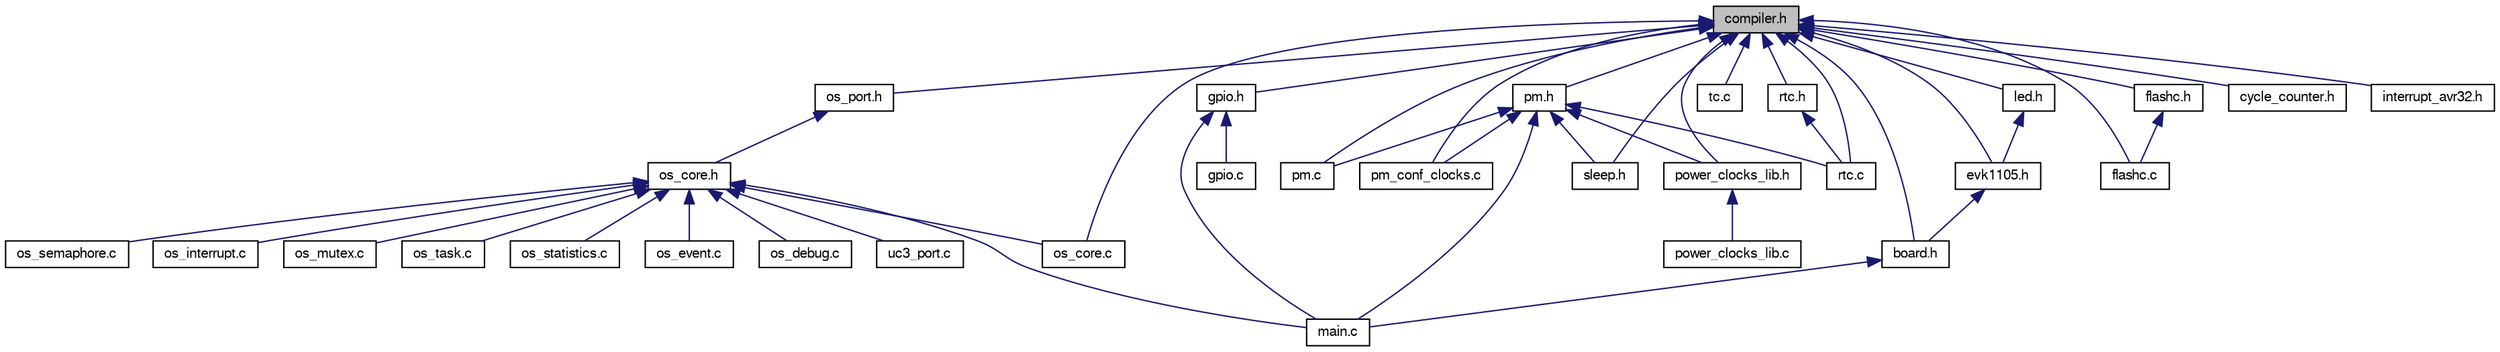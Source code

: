 digraph G
{
  edge [fontname="FreeSans",fontsize="10",labelfontname="FreeSans",labelfontsize="10"];
  node [fontname="FreeSans",fontsize="10",shape=record];
  Node1 [label="compiler.h",height=0.2,width=0.4,color="black", fillcolor="grey75", style="filled" fontcolor="black"];
  Node1 -> Node2 [dir=back,color="midnightblue",fontsize="10",style="solid",fontname="FreeSans"];
  Node2 [label="os_port.h",height=0.2,width=0.4,color="black", fillcolor="white", style="filled",URL="$os__port_8h.html",tooltip="eeOS 32-bit AVR UC3 Port"];
  Node2 -> Node3 [dir=back,color="midnightblue",fontsize="10",style="solid",fontname="FreeSans"];
  Node3 [label="os_core.h",height=0.2,width=0.4,color="black", fillcolor="white", style="filled",URL="$os__core_8h.html",tooltip="eeOS Core"];
  Node3 -> Node4 [dir=back,color="midnightblue",fontsize="10",style="solid",fontname="FreeSans"];
  Node4 [label="os_mutex.c",height=0.2,width=0.4,color="black", fillcolor="white", style="filled",URL="$os__mutex_8c.html",tooltip="eeOS Mutex"];
  Node3 -> Node5 [dir=back,color="midnightblue",fontsize="10",style="solid",fontname="FreeSans"];
  Node5 [label="os_task.c",height=0.2,width=0.4,color="black", fillcolor="white", style="filled",URL="$os__task_8c.html",tooltip="eeOS Tasks"];
  Node3 -> Node6 [dir=back,color="midnightblue",fontsize="10",style="solid",fontname="FreeSans"];
  Node6 [label="os_statistics.c",height=0.2,width=0.4,color="black", fillcolor="white", style="filled",URL="$os__statistics_8c.html",tooltip="eeOS Statistics"];
  Node3 -> Node7 [dir=back,color="midnightblue",fontsize="10",style="solid",fontname="FreeSans"];
  Node7 [label="os_event.c",height=0.2,width=0.4,color="black", fillcolor="white", style="filled",URL="$os__event_8c.html",tooltip="eeOS Events"];
  Node3 -> Node8 [dir=back,color="midnightblue",fontsize="10",style="solid",fontname="FreeSans"];
  Node8 [label="os_debug.c",height=0.2,width=0.4,color="black", fillcolor="white", style="filled",URL="$os__debug_8c.html",tooltip="eeOS Debug"];
  Node3 -> Node9 [dir=back,color="midnightblue",fontsize="10",style="solid",fontname="FreeSans"];
  Node9 [label="main.c",height=0.2,width=0.4,color="black", fillcolor="white", style="filled",URL="$main_8c.html"];
  Node3 -> Node10 [dir=back,color="midnightblue",fontsize="10",style="solid",fontname="FreeSans"];
  Node10 [label="os_core.c",height=0.2,width=0.4,color="black", fillcolor="white", style="filled",URL="$os__core_8c.html",tooltip="eeOS Core"];
  Node3 -> Node11 [dir=back,color="midnightblue",fontsize="10",style="solid",fontname="FreeSans"];
  Node11 [label="uc3_port.c",height=0.2,width=0.4,color="black", fillcolor="white", style="filled",URL="$uc3__port_8c.html",tooltip="eeOS 32-bit AVR UC3 Port"];
  Node3 -> Node12 [dir=back,color="midnightblue",fontsize="10",style="solid",fontname="FreeSans"];
  Node12 [label="os_semaphore.c",height=0.2,width=0.4,color="black", fillcolor="white", style="filled",URL="$os__semaphore_8c.html",tooltip="eeOS Semaphores"];
  Node3 -> Node13 [dir=back,color="midnightblue",fontsize="10",style="solid",fontname="FreeSans"];
  Node13 [label="os_interrupt.c",height=0.2,width=0.4,color="black", fillcolor="white", style="filled",URL="$os__interrupt_8c.html",tooltip="eeOS Interrupts"];
  Node1 -> Node14 [dir=back,color="midnightblue",fontsize="10",style="solid",fontname="FreeSans"];
  Node14 [label="power_clocks_lib.h",height=0.2,width=0.4,color="black", fillcolor="white", style="filled",URL="$power__clocks__lib_8h.html",tooltip="High-level library abstracting features such as oscillators/pll/dfll configuration, clock configuration, System-sensible parameters configuration, buses clocks configuration, sleep mode, reset."];
  Node14 -> Node15 [dir=back,color="midnightblue",fontsize="10",style="solid",fontname="FreeSans"];
  Node15 [label="power_clocks_lib.c",height=0.2,width=0.4,color="black", fillcolor="white", style="filled",URL="$power__clocks__lib_8c.html",tooltip="High-level library abstracting features such as oscillators/pll/dfll configuration, clock configuration, System-sensible parameters configuration, buses clocks configuration, sleep mode, reset."];
  Node1 -> Node16 [dir=back,color="midnightblue",fontsize="10",style="solid",fontname="FreeSans"];
  Node16 [label="pm.h",height=0.2,width=0.4,color="black", fillcolor="white", style="filled",URL="$pm_8h.html",tooltip="Power Manager driver."];
  Node16 -> Node14 [dir=back,color="midnightblue",fontsize="10",style="solid",fontname="FreeSans"];
  Node16 -> Node17 [dir=back,color="midnightblue",fontsize="10",style="solid",fontname="FreeSans"];
  Node17 [label="pm.c",height=0.2,width=0.4,color="black", fillcolor="white", style="filled",URL="$pm_8c.html",tooltip="Power Manager driver."];
  Node16 -> Node9 [dir=back,color="midnightblue",fontsize="10",style="solid",fontname="FreeSans"];
  Node16 -> Node18 [dir=back,color="midnightblue",fontsize="10",style="solid",fontname="FreeSans"];
  Node18 [label="pm_conf_clocks.c",height=0.2,width=0.4,color="black", fillcolor="white", style="filled",URL="$pm__conf__clocks_8c.html",tooltip="Power Manager clocks configuration helper."];
  Node16 -> Node19 [dir=back,color="midnightblue",fontsize="10",style="solid",fontname="FreeSans"];
  Node19 [label="rtc.c",height=0.2,width=0.4,color="black", fillcolor="white", style="filled",URL="$rtc_8c.html",tooltip="RTC driver for AVR32 UC3."];
  Node16 -> Node20 [dir=back,color="midnightblue",fontsize="10",style="solid",fontname="FreeSans"];
  Node20 [label="sleep.h",height=0.2,width=0.4,color="black", fillcolor="white", style="filled",URL="$sleep_8h.html",tooltip="Sleep mode access."];
  Node1 -> Node21 [dir=back,color="midnightblue",fontsize="10",style="solid",fontname="FreeSans"];
  Node21 [label="tc.c",height=0.2,width=0.4,color="black", fillcolor="white", style="filled",URL="$tc_8c.html",tooltip="TC driver for AVR32 UC3."];
  Node1 -> Node17 [dir=back,color="midnightblue",fontsize="10",style="solid",fontname="FreeSans"];
  Node1 -> Node22 [dir=back,color="midnightblue",fontsize="10",style="solid",fontname="FreeSans"];
  Node22 [label="board.h",height=0.2,width=0.4,color="black", fillcolor="white", style="filled",URL="$board_8h.html",tooltip="Standard board header file."];
  Node22 -> Node9 [dir=back,color="midnightblue",fontsize="10",style="solid",fontname="FreeSans"];
  Node1 -> Node23 [dir=back,color="midnightblue",fontsize="10",style="solid",fontname="FreeSans"];
  Node23 [label="evk1105.h",height=0.2,width=0.4,color="black", fillcolor="white", style="filled",URL="$evk1105_8h.html",tooltip="AT32UC3A EVK1105 board header file."];
  Node23 -> Node22 [dir=back,color="midnightblue",fontsize="10",style="solid",fontname="FreeSans"];
  Node1 -> Node24 [dir=back,color="midnightblue",fontsize="10",style="solid",fontname="FreeSans"];
  Node24 [label="led.h",height=0.2,width=0.4,color="black", fillcolor="white", style="filled",URL="$led_8h.html",tooltip="AT32UC3A EVK1105 board LEDs support package."];
  Node24 -> Node23 [dir=back,color="midnightblue",fontsize="10",style="solid",fontname="FreeSans"];
  Node1 -> Node25 [dir=back,color="midnightblue",fontsize="10",style="solid",fontname="FreeSans"];
  Node25 [label="gpio.h",height=0.2,width=0.4,color="black", fillcolor="white", style="filled",URL="$gpio_8h.html",tooltip="GPIO software driver interface for AVR UC3."];
  Node25 -> Node9 [dir=back,color="midnightblue",fontsize="10",style="solid",fontname="FreeSans"];
  Node25 -> Node26 [dir=back,color="midnightblue",fontsize="10",style="solid",fontname="FreeSans"];
  Node26 [label="gpio.c",height=0.2,width=0.4,color="black", fillcolor="white", style="filled",URL="$gpio_8c.html",tooltip="GPIO software driver interface for AVR UC3."];
  Node1 -> Node10 [dir=back,color="midnightblue",fontsize="10",style="solid",fontname="FreeSans"];
  Node1 -> Node18 [dir=back,color="midnightblue",fontsize="10",style="solid",fontname="FreeSans"];
  Node1 -> Node19 [dir=back,color="midnightblue",fontsize="10",style="solid",fontname="FreeSans"];
  Node1 -> Node27 [dir=back,color="midnightblue",fontsize="10",style="solid",fontname="FreeSans"];
  Node27 [label="rtc.h",height=0.2,width=0.4,color="black", fillcolor="white", style="filled",URL="$rtc_8h.html",tooltip="RTC driver for AVR32 UC3."];
  Node27 -> Node19 [dir=back,color="midnightblue",fontsize="10",style="solid",fontname="FreeSans"];
  Node1 -> Node28 [dir=back,color="midnightblue",fontsize="10",style="solid",fontname="FreeSans"];
  Node28 [label="flashc.c",height=0.2,width=0.4,color="black", fillcolor="white", style="filled",URL="$flashc_8c.html",tooltip="FLASHC driver for AVR32 UC3."];
  Node1 -> Node29 [dir=back,color="midnightblue",fontsize="10",style="solid",fontname="FreeSans"];
  Node29 [label="flashc.h",height=0.2,width=0.4,color="black", fillcolor="white", style="filled",URL="$flashc_8h.html",tooltip="FLASHC driver for AVR32 UC3."];
  Node29 -> Node28 [dir=back,color="midnightblue",fontsize="10",style="solid",fontname="FreeSans"];
  Node1 -> Node30 [dir=back,color="midnightblue",fontsize="10",style="solid",fontname="FreeSans"];
  Node30 [label="cycle_counter.h",height=0.2,width=0.4,color="black", fillcolor="white", style="filled",URL="$cycle__counter_8h.html",tooltip="Cycle counter driver."];
  Node1 -> Node31 [dir=back,color="midnightblue",fontsize="10",style="solid",fontname="FreeSans"];
  Node31 [label="interrupt_avr32.h",height=0.2,width=0.4,color="black", fillcolor="white", style="filled",URL="$interrupt__avr32_8h.html",tooltip="Global interrupt management for 32-bit AVR."];
  Node1 -> Node20 [dir=back,color="midnightblue",fontsize="10",style="solid",fontname="FreeSans"];
}
